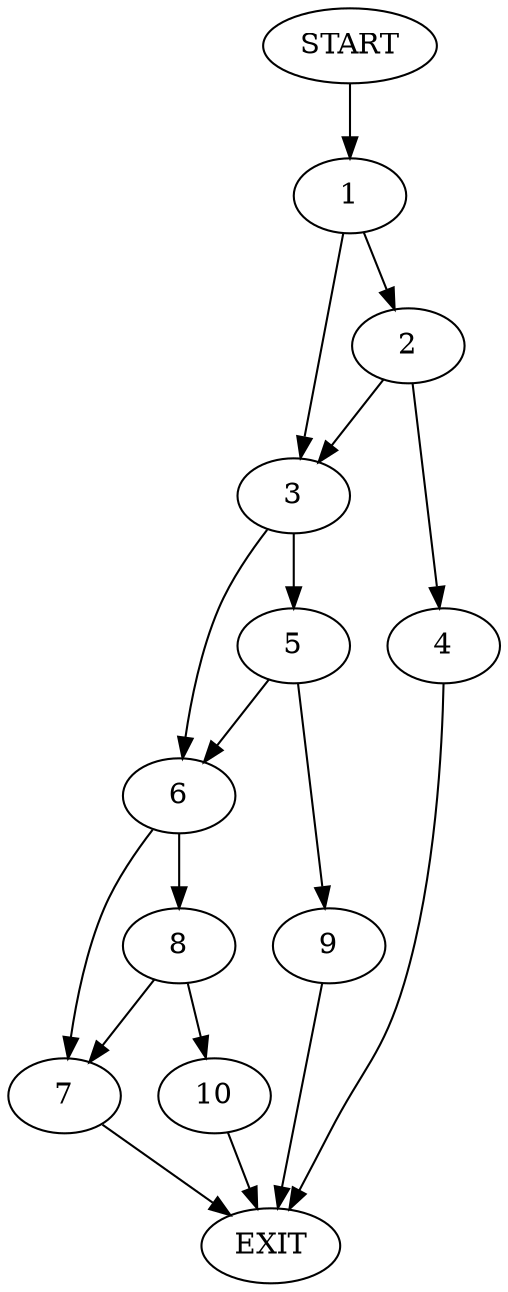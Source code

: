 digraph {
0 [label="START"]
11 [label="EXIT"]
0 -> 1
1 -> 2
1 -> 3
2 -> 4
2 -> 3
3 -> 5
3 -> 6
4 -> 11
6 -> 7
6 -> 8
5 -> 9
5 -> 6
9 -> 11
8 -> 10
8 -> 7
7 -> 11
10 -> 11
}
